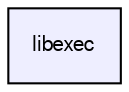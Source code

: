 digraph G {
  bgcolor=transparent;
  compound=true
  node [ fontsize="10", fontname="FreeSans"];
  edge [ labelfontsize="10", labelfontname="FreeSans"];
  dir_587ee63d4731b24ead24f2c5392f68ab [shape=box, label="libexec", style="filled", fillcolor="#eeeeff", pencolor="black", URL="dir_587ee63d4731b24ead24f2c5392f68ab.html"];
}
